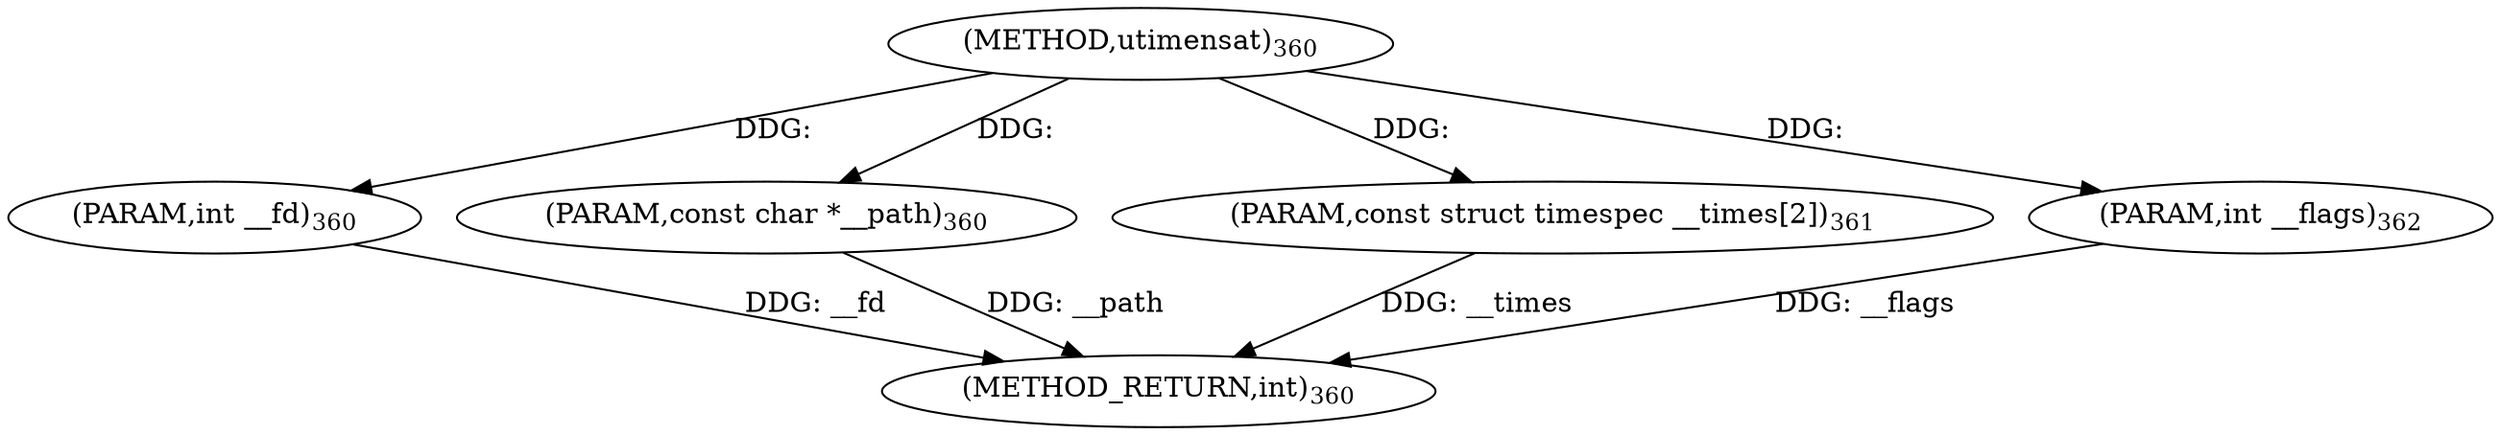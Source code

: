 digraph "utimensat" {  
"33503" [label = <(METHOD,utimensat)<SUB>360</SUB>> ]
"33508" [label = <(METHOD_RETURN,int)<SUB>360</SUB>> ]
"33504" [label = <(PARAM,int __fd)<SUB>360</SUB>> ]
"33505" [label = <(PARAM,const char *__path)<SUB>360</SUB>> ]
"33506" [label = <(PARAM,const struct timespec __times[2])<SUB>361</SUB>> ]
"33507" [label = <(PARAM,int __flags)<SUB>362</SUB>> ]
  "33504" -> "33508"  [ label = "DDG: __fd"] 
  "33505" -> "33508"  [ label = "DDG: __path"] 
  "33506" -> "33508"  [ label = "DDG: __times"] 
  "33507" -> "33508"  [ label = "DDG: __flags"] 
  "33503" -> "33504"  [ label = "DDG: "] 
  "33503" -> "33505"  [ label = "DDG: "] 
  "33503" -> "33506"  [ label = "DDG: "] 
  "33503" -> "33507"  [ label = "DDG: "] 
}

